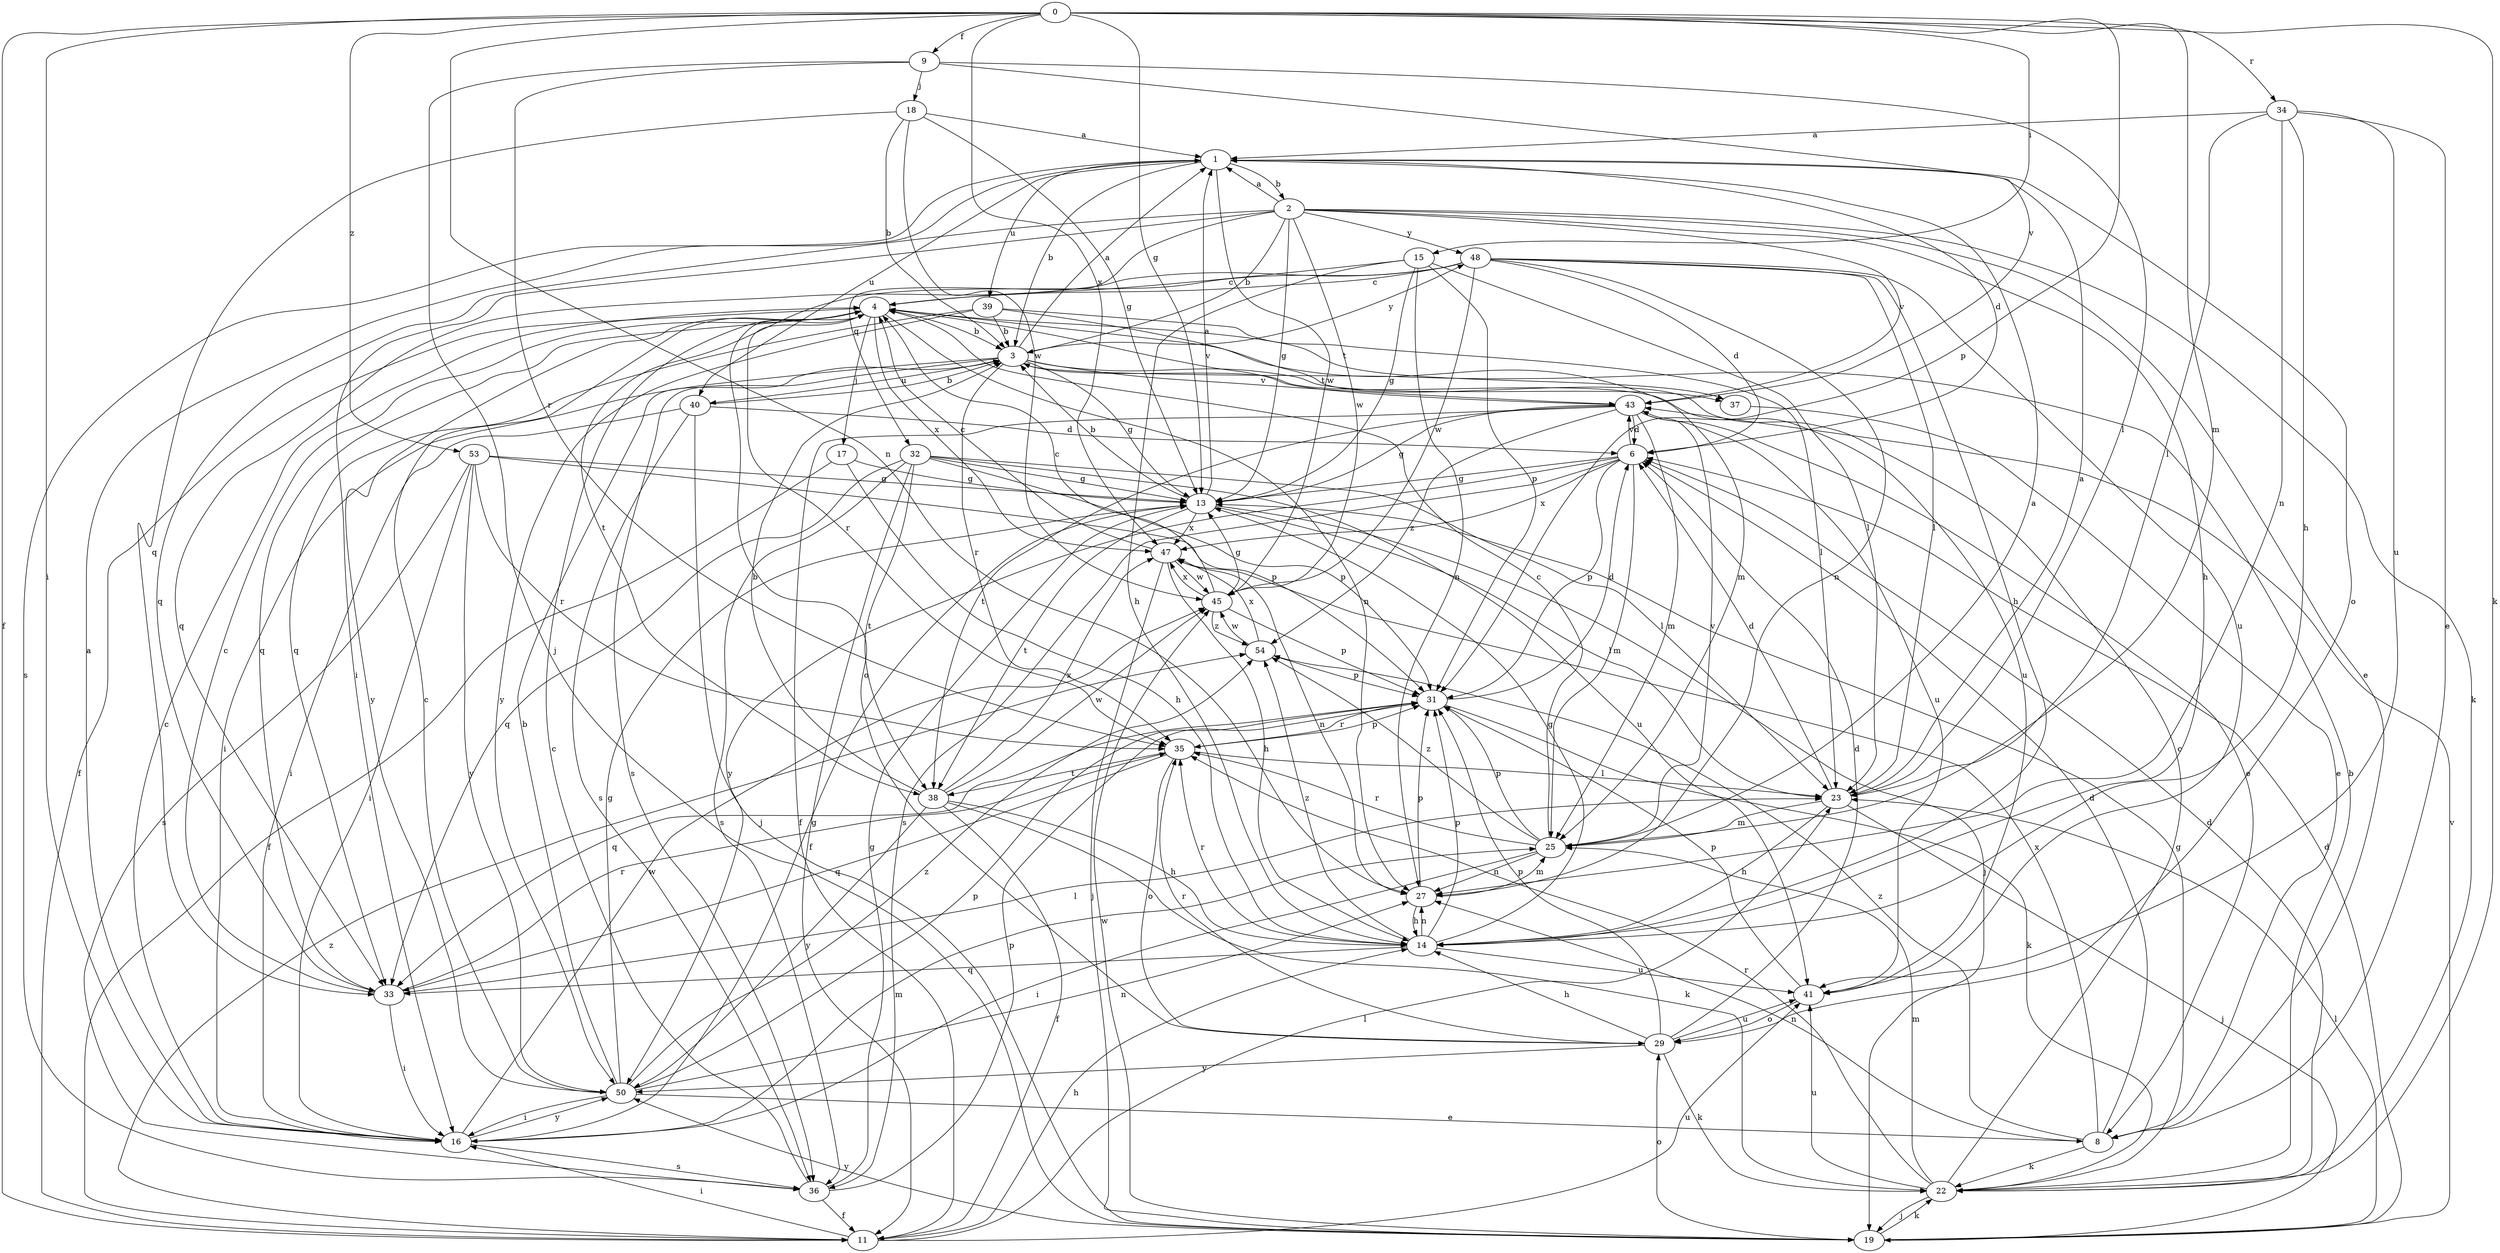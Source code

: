 strict digraph  {
0;
1;
2;
3;
4;
6;
8;
9;
11;
13;
14;
15;
16;
17;
18;
19;
22;
23;
25;
27;
29;
31;
32;
33;
34;
35;
36;
37;
38;
39;
40;
41;
43;
45;
47;
48;
50;
53;
54;
0 -> 9  [label=f];
0 -> 11  [label=f];
0 -> 13  [label=g];
0 -> 15  [label=i];
0 -> 16  [label=i];
0 -> 22  [label=k];
0 -> 25  [label=m];
0 -> 27  [label=n];
0 -> 31  [label=p];
0 -> 34  [label=r];
0 -> 47  [label=x];
0 -> 53  [label=z];
1 -> 2  [label=b];
1 -> 3  [label=b];
1 -> 6  [label=d];
1 -> 29  [label=o];
1 -> 36  [label=s];
1 -> 39  [label=u];
1 -> 40  [label=u];
1 -> 45  [label=w];
2 -> 1  [label=a];
2 -> 3  [label=b];
2 -> 8  [label=e];
2 -> 13  [label=g];
2 -> 14  [label=h];
2 -> 16  [label=i];
2 -> 22  [label=k];
2 -> 32  [label=q];
2 -> 33  [label=q];
2 -> 43  [label=v];
2 -> 45  [label=w];
2 -> 48  [label=y];
3 -> 1  [label=a];
3 -> 13  [label=g];
3 -> 16  [label=i];
3 -> 35  [label=r];
3 -> 36  [label=s];
3 -> 37  [label=t];
3 -> 40  [label=u];
3 -> 41  [label=u];
3 -> 43  [label=v];
3 -> 48  [label=y];
4 -> 3  [label=b];
4 -> 11  [label=f];
4 -> 17  [label=j];
4 -> 27  [label=n];
4 -> 29  [label=o];
4 -> 33  [label=q];
4 -> 35  [label=r];
4 -> 37  [label=t];
4 -> 43  [label=v];
4 -> 47  [label=x];
4 -> 50  [label=y];
6 -> 13  [label=g];
6 -> 25  [label=m];
6 -> 31  [label=p];
6 -> 36  [label=s];
6 -> 43  [label=v];
6 -> 47  [label=x];
6 -> 50  [label=y];
8 -> 6  [label=d];
8 -> 22  [label=k];
8 -> 27  [label=n];
8 -> 47  [label=x];
8 -> 54  [label=z];
9 -> 18  [label=j];
9 -> 19  [label=j];
9 -> 23  [label=l];
9 -> 35  [label=r];
9 -> 43  [label=v];
11 -> 14  [label=h];
11 -> 16  [label=i];
11 -> 23  [label=l];
11 -> 41  [label=u];
11 -> 54  [label=z];
13 -> 1  [label=a];
13 -> 3  [label=b];
13 -> 19  [label=j];
13 -> 23  [label=l];
13 -> 38  [label=t];
13 -> 47  [label=x];
14 -> 13  [label=g];
14 -> 27  [label=n];
14 -> 31  [label=p];
14 -> 33  [label=q];
14 -> 35  [label=r];
14 -> 41  [label=u];
14 -> 54  [label=z];
15 -> 4  [label=c];
15 -> 13  [label=g];
15 -> 14  [label=h];
15 -> 23  [label=l];
15 -> 27  [label=n];
15 -> 31  [label=p];
16 -> 1  [label=a];
16 -> 4  [label=c];
16 -> 13  [label=g];
16 -> 25  [label=m];
16 -> 36  [label=s];
16 -> 45  [label=w];
16 -> 50  [label=y];
17 -> 11  [label=f];
17 -> 13  [label=g];
17 -> 14  [label=h];
18 -> 1  [label=a];
18 -> 3  [label=b];
18 -> 13  [label=g];
18 -> 33  [label=q];
18 -> 45  [label=w];
19 -> 6  [label=d];
19 -> 22  [label=k];
19 -> 23  [label=l];
19 -> 29  [label=o];
19 -> 43  [label=v];
19 -> 45  [label=w];
19 -> 50  [label=y];
22 -> 3  [label=b];
22 -> 4  [label=c];
22 -> 6  [label=d];
22 -> 13  [label=g];
22 -> 19  [label=j];
22 -> 25  [label=m];
22 -> 35  [label=r];
22 -> 41  [label=u];
23 -> 1  [label=a];
23 -> 6  [label=d];
23 -> 14  [label=h];
23 -> 19  [label=j];
23 -> 25  [label=m];
25 -> 1  [label=a];
25 -> 4  [label=c];
25 -> 16  [label=i];
25 -> 27  [label=n];
25 -> 31  [label=p];
25 -> 35  [label=r];
25 -> 43  [label=v];
25 -> 54  [label=z];
27 -> 14  [label=h];
27 -> 25  [label=m];
27 -> 31  [label=p];
29 -> 6  [label=d];
29 -> 14  [label=h];
29 -> 22  [label=k];
29 -> 31  [label=p];
29 -> 35  [label=r];
29 -> 41  [label=u];
29 -> 50  [label=y];
31 -> 6  [label=d];
31 -> 22  [label=k];
31 -> 33  [label=q];
31 -> 35  [label=r];
32 -> 11  [label=f];
32 -> 13  [label=g];
32 -> 23  [label=l];
32 -> 31  [label=p];
32 -> 33  [label=q];
32 -> 36  [label=s];
32 -> 38  [label=t];
32 -> 41  [label=u];
33 -> 4  [label=c];
33 -> 16  [label=i];
33 -> 23  [label=l];
33 -> 35  [label=r];
34 -> 1  [label=a];
34 -> 8  [label=e];
34 -> 14  [label=h];
34 -> 23  [label=l];
34 -> 27  [label=n];
34 -> 41  [label=u];
35 -> 23  [label=l];
35 -> 29  [label=o];
35 -> 31  [label=p];
35 -> 33  [label=q];
35 -> 38  [label=t];
36 -> 4  [label=c];
36 -> 11  [label=f];
36 -> 13  [label=g];
36 -> 31  [label=p];
37 -> 8  [label=e];
38 -> 3  [label=b];
38 -> 11  [label=f];
38 -> 14  [label=h];
38 -> 22  [label=k];
38 -> 45  [label=w];
38 -> 47  [label=x];
38 -> 50  [label=y];
39 -> 3  [label=b];
39 -> 23  [label=l];
39 -> 25  [label=m];
39 -> 33  [label=q];
39 -> 50  [label=y];
40 -> 3  [label=b];
40 -> 6  [label=d];
40 -> 16  [label=i];
40 -> 19  [label=j];
40 -> 36  [label=s];
41 -> 29  [label=o];
41 -> 31  [label=p];
43 -> 6  [label=d];
43 -> 8  [label=e];
43 -> 11  [label=f];
43 -> 13  [label=g];
43 -> 25  [label=m];
43 -> 38  [label=t];
43 -> 41  [label=u];
43 -> 54  [label=z];
45 -> 4  [label=c];
45 -> 13  [label=g];
45 -> 31  [label=p];
45 -> 47  [label=x];
45 -> 54  [label=z];
47 -> 4  [label=c];
47 -> 14  [label=h];
47 -> 19  [label=j];
47 -> 27  [label=n];
47 -> 45  [label=w];
48 -> 4  [label=c];
48 -> 6  [label=d];
48 -> 14  [label=h];
48 -> 23  [label=l];
48 -> 27  [label=n];
48 -> 33  [label=q];
48 -> 38  [label=t];
48 -> 41  [label=u];
48 -> 45  [label=w];
50 -> 3  [label=b];
50 -> 4  [label=c];
50 -> 8  [label=e];
50 -> 13  [label=g];
50 -> 16  [label=i];
50 -> 27  [label=n];
50 -> 31  [label=p];
50 -> 54  [label=z];
53 -> 13  [label=g];
53 -> 16  [label=i];
53 -> 31  [label=p];
53 -> 35  [label=r];
53 -> 36  [label=s];
53 -> 50  [label=y];
54 -> 31  [label=p];
54 -> 45  [label=w];
54 -> 47  [label=x];
}

